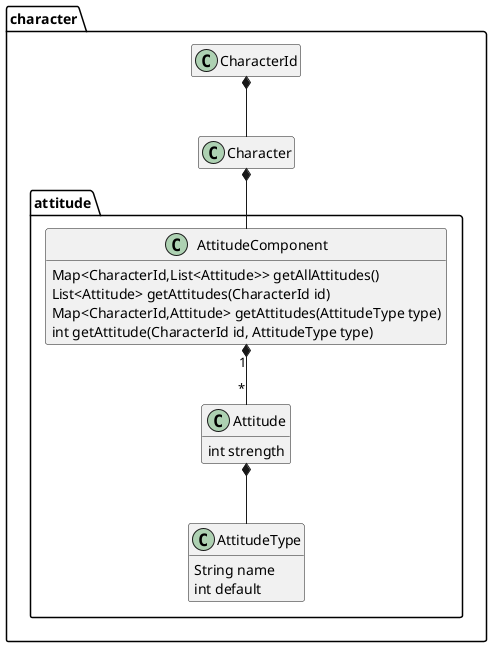 @startuml

hide empty members

package character {

package attitude {

class AttitudeType {
  String name
  int default
}

class Attitude {
  int strength
}

class AttitudeComponent {
  Map<CharacterId,List<Attitude>> getAllAttitudes()
  List<Attitude> getAttitudes(CharacterId id)
  Map<CharacterId,Attitude> getAttitudes(AttitudeType type)
  int getAttitude(CharacterId id, AttitudeType type)
}

}

class CharacterId

class Character

}

Attitude *--  AttitudeType
AttitudeComponent "1" *-- "*"  Attitude
Character *--  AttitudeComponent
CharacterId *--  Character

@enduml